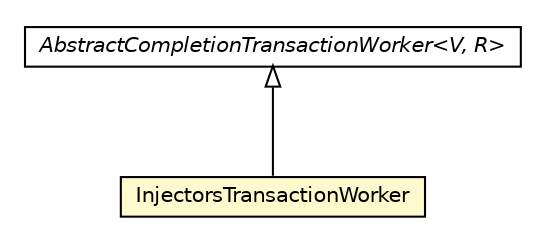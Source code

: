 #!/usr/local/bin/dot
#
# Class diagram 
# Generated by UMLGraph version 5.1 (http://www.umlgraph.org/)
#

digraph G {
	edge [fontname="Helvetica",fontsize=10,labelfontname="Helvetica",labelfontsize=10];
	node [fontname="Helvetica",fontsize=10,shape=plaintext];
	nodesep=0.25;
	ranksep=0.5;
	// org.androidtransfuse.processor.AbstractCompletionTransactionWorker<V, R>
	c100905 [label=<<table title="org.androidtransfuse.processor.AbstractCompletionTransactionWorker" border="0" cellborder="1" cellspacing="0" cellpadding="2" port="p" href="./AbstractCompletionTransactionWorker.html">
		<tr><td><table border="0" cellspacing="0" cellpadding="1">
<tr><td align="center" balign="center"><font face="Helvetica-Oblique"> AbstractCompletionTransactionWorker&lt;V, R&gt; </font></td></tr>
		</table></td></tr>
		</table>>, fontname="Helvetica", fontcolor="black", fontsize=10.0];
	// org.androidtransfuse.processor.InjectorsTransactionWorker
	c100917 [label=<<table title="org.androidtransfuse.processor.InjectorsTransactionWorker" border="0" cellborder="1" cellspacing="0" cellpadding="2" port="p" bgcolor="lemonChiffon" href="./InjectorsTransactionWorker.html">
		<tr><td><table border="0" cellspacing="0" cellpadding="1">
<tr><td align="center" balign="center"> InjectorsTransactionWorker </td></tr>
		</table></td></tr>
		</table>>, fontname="Helvetica", fontcolor="black", fontsize=10.0];
	//org.androidtransfuse.processor.InjectorsTransactionWorker extends org.androidtransfuse.processor.AbstractCompletionTransactionWorker<java.util.Map<javax.inject.Provider<org.androidtransfuse.adapter.ASTType>, com.sun.codemodel.JDefinedClass>, java.lang.Void>
	c100905:p -> c100917:p [dir=back,arrowtail=empty];
}


